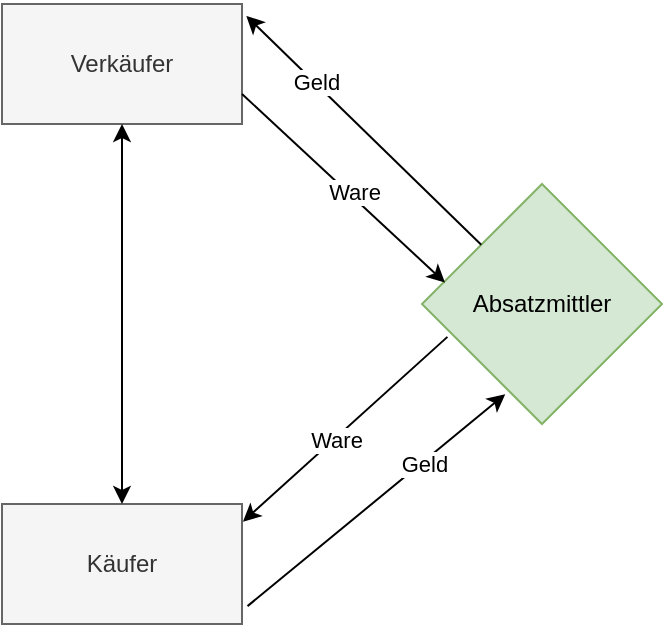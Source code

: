<mxfile>
    <diagram id="9uFGiheIV8YrBprGb1Dw" name="Page-1">
        <mxGraphModel dx="598" dy="370" grid="0" gridSize="10" guides="1" tooltips="1" connect="1" arrows="1" fold="1" page="1" pageScale="1" pageWidth="827" pageHeight="1169" math="0" shadow="0">
            <root>
                <mxCell id="0"/>
                <mxCell id="1" parent="0"/>
                <mxCell id="2" value="Verkäufer" style="rounded=0;whiteSpace=wrap;html=1;fillColor=#f5f5f5;strokeColor=#666666;fontColor=#333333;" parent="1" vertex="1">
                    <mxGeometry x="384" y="149" width="120" height="60" as="geometry"/>
                </mxCell>
                <mxCell id="3" value="Käufer" style="rounded=0;whiteSpace=wrap;html=1;fillColor=#f5f5f5;strokeColor=#666666;fontColor=#333333;" parent="1" vertex="1">
                    <mxGeometry x="384" y="399" width="120" height="60" as="geometry"/>
                </mxCell>
                <mxCell id="9" value="Absatzmittler" style="rhombus;whiteSpace=wrap;html=1;fillColor=#d5e8d4;strokeColor=#82b366;" parent="1" vertex="1">
                    <mxGeometry x="594" y="239" width="120" height="120" as="geometry"/>
                </mxCell>
                <mxCell id="11" value="" style="endArrow=classic;html=1;exitX=1;exitY=0.75;exitDx=0;exitDy=0;entryX=0.096;entryY=0.411;entryDx=0;entryDy=0;entryPerimeter=0;" parent="1" source="2" target="9" edge="1">
                    <mxGeometry width="50" height="50" relative="1" as="geometry">
                        <mxPoint x="554" y="219" as="sourcePoint"/>
                        <mxPoint x="604" y="169" as="targetPoint"/>
                    </mxGeometry>
                </mxCell>
                <mxCell id="12" value="Ware" style="edgeLabel;html=1;align=center;verticalAlign=middle;resizable=0;points=[];" parent="11" vertex="1" connectable="0">
                    <mxGeometry x="0.07" y="2" relative="1" as="geometry">
                        <mxPoint as="offset"/>
                    </mxGeometry>
                </mxCell>
                <mxCell id="13" value="" style="endArrow=classic;html=1;exitX=0.106;exitY=0.637;exitDx=0;exitDy=0;entryX=1.004;entryY=0.147;entryDx=0;entryDy=0;exitPerimeter=0;entryPerimeter=0;" parent="1" source="9" target="3" edge="1">
                    <mxGeometry width="50" height="50" relative="1" as="geometry">
                        <mxPoint x="614" y="439" as="sourcePoint"/>
                        <mxPoint x="664" y="389" as="targetPoint"/>
                    </mxGeometry>
                </mxCell>
                <mxCell id="14" value="Ware" style="edgeLabel;html=1;align=center;verticalAlign=middle;resizable=0;points=[];" parent="13" vertex="1" connectable="0">
                    <mxGeometry x="0.103" relative="1" as="geometry">
                        <mxPoint as="offset"/>
                    </mxGeometry>
                </mxCell>
                <mxCell id="15" value="" style="endArrow=classic;html=1;exitX=1.023;exitY=0.851;exitDx=0;exitDy=0;entryX=0.347;entryY=0.876;entryDx=0;entryDy=0;entryPerimeter=0;exitPerimeter=0;" parent="1" source="3" target="9" edge="1">
                    <mxGeometry width="50" height="50" relative="1" as="geometry">
                        <mxPoint x="554" y="489" as="sourcePoint"/>
                        <mxPoint x="604" y="439" as="targetPoint"/>
                    </mxGeometry>
                </mxCell>
                <mxCell id="16" value="Geld" style="edgeLabel;html=1;align=center;verticalAlign=middle;resizable=0;points=[];" parent="15" vertex="1" connectable="0">
                    <mxGeometry x="0.354" y="-1" relative="1" as="geometry">
                        <mxPoint as="offset"/>
                    </mxGeometry>
                </mxCell>
                <mxCell id="17" value="" style="endArrow=classic;html=1;entryX=1.018;entryY=0.099;entryDx=0;entryDy=0;entryPerimeter=0;" parent="1" source="9" target="2" edge="1">
                    <mxGeometry width="50" height="50" relative="1" as="geometry">
                        <mxPoint x="374" y="529" as="sourcePoint"/>
                        <mxPoint x="424" y="479" as="targetPoint"/>
                    </mxGeometry>
                </mxCell>
                <mxCell id="18" value="Geld" style="edgeLabel;html=1;align=center;verticalAlign=middle;resizable=0;points=[];" parent="17" vertex="1" connectable="0">
                    <mxGeometry x="0.413" y="-1" relative="1" as="geometry">
                        <mxPoint as="offset"/>
                    </mxGeometry>
                </mxCell>
                <mxCell id="31" value="" style="endArrow=classic;startArrow=classic;html=1;strokeWidth=1;entryX=0.5;entryY=1;entryDx=0;entryDy=0;exitX=0.5;exitY=0;exitDx=0;exitDy=0;" parent="1" source="3" target="2" edge="1">
                    <mxGeometry width="50" height="50" relative="1" as="geometry">
                        <mxPoint x="424" y="319" as="sourcePoint"/>
                        <mxPoint x="474" y="269" as="targetPoint"/>
                    </mxGeometry>
                </mxCell>
            </root>
        </mxGraphModel>
    </diagram>
</mxfile>